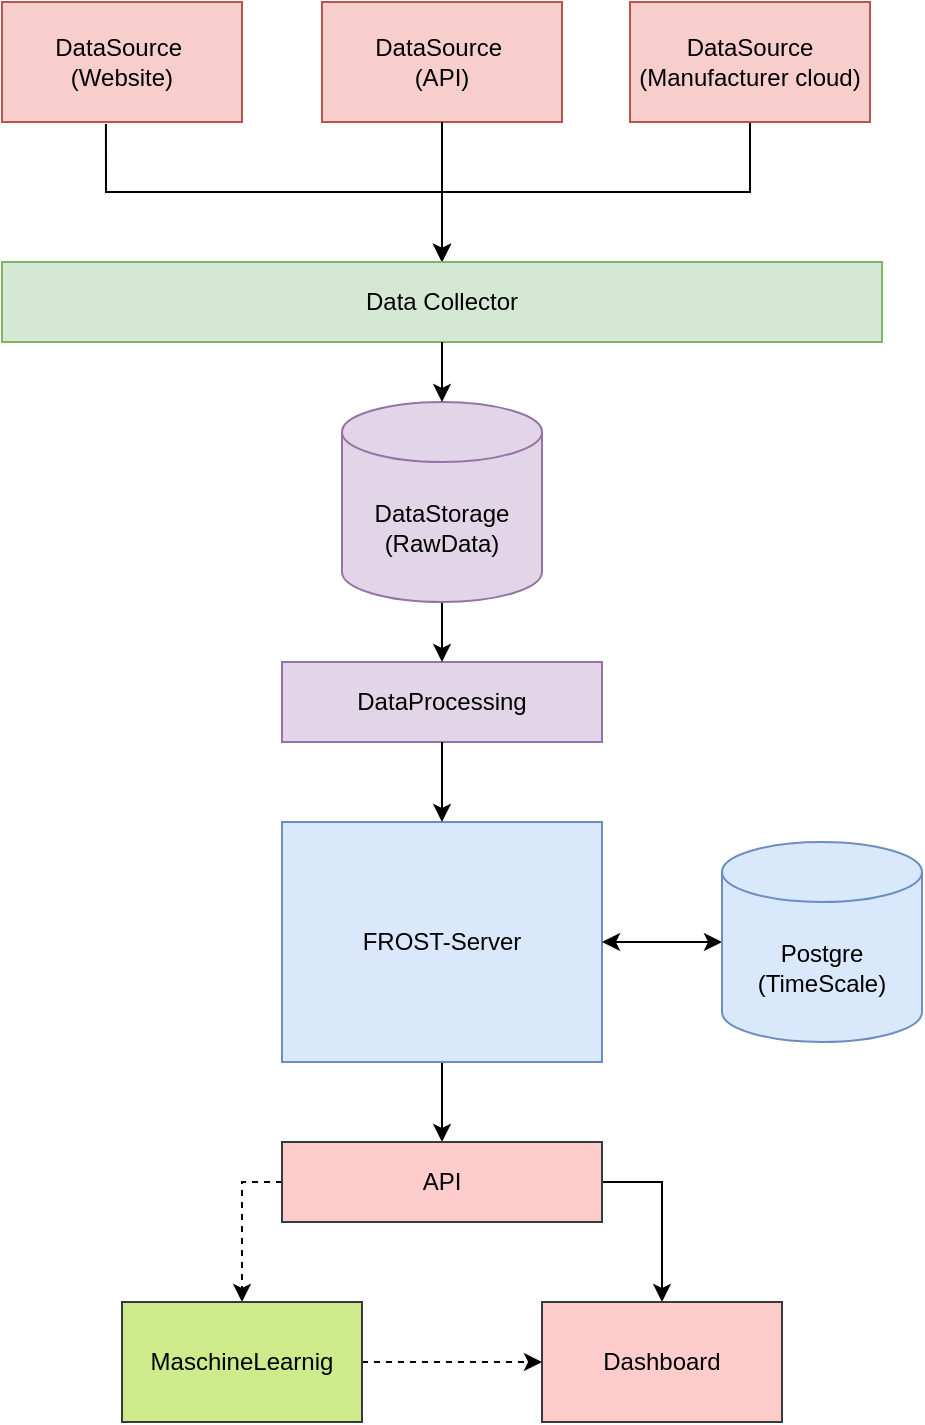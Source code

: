 <mxfile version="24.7.6">
  <diagram name="Seite-1" id="648JwqbHt4ekxYwXeddu">
    <mxGraphModel dx="2074" dy="1104" grid="1" gridSize="10" guides="1" tooltips="1" connect="1" arrows="1" fold="1" page="1" pageScale="1" pageWidth="827" pageHeight="1169" math="0" shadow="0">
      <root>
        <mxCell id="0" />
        <mxCell id="1" parent="0" />
        <mxCell id="SG_8wOSAw9EmdWuPO4M6-6" value="" style="edgeStyle=orthogonalEdgeStyle;rounded=0;orthogonalLoop=1;jettySize=auto;html=1;exitX=1;exitY=0.5;exitDx=0;exitDy=0;" parent="1" source="xnpHkOQAktrd7VgVZpk6-2" target="SG_8wOSAw9EmdWuPO4M6-5" edge="1">
          <mxGeometry relative="1" as="geometry">
            <mxPoint x="470" y="710" as="sourcePoint" />
          </mxGeometry>
        </mxCell>
        <mxCell id="SG_8wOSAw9EmdWuPO4M6-8" style="edgeStyle=orthogonalEdgeStyle;rounded=0;orthogonalLoop=1;jettySize=auto;html=1;exitX=0;exitY=0.5;exitDx=0;exitDy=0;entryX=0.5;entryY=0;entryDx=0;entryDy=0;dashed=1;" parent="1" source="xnpHkOQAktrd7VgVZpk6-2" target="SG_8wOSAw9EmdWuPO4M6-7" edge="1">
          <mxGeometry relative="1" as="geometry" />
        </mxCell>
        <mxCell id="xnpHkOQAktrd7VgVZpk6-3" style="edgeStyle=orthogonalEdgeStyle;rounded=0;orthogonalLoop=1;jettySize=auto;html=1;entryX=0.5;entryY=0;entryDx=0;entryDy=0;exitX=0.5;exitY=1;exitDx=0;exitDy=0;" edge="1" parent="1" source="SG_8wOSAw9EmdWuPO4M6-1" target="xnpHkOQAktrd7VgVZpk6-2">
          <mxGeometry relative="1" as="geometry">
            <Array as="points">
              <mxPoint x="260" y="560" />
              <mxPoint x="260" y="560" />
            </Array>
          </mxGeometry>
        </mxCell>
        <mxCell id="SG_8wOSAw9EmdWuPO4M6-1" value="FROST-Server" style="rounded=0;whiteSpace=wrap;html=1;fillColor=#dae8fc;strokeColor=#6c8ebf;" parent="1" vertex="1">
          <mxGeometry x="180" y="440" width="160" height="120" as="geometry" />
        </mxCell>
        <mxCell id="SG_8wOSAw9EmdWuPO4M6-11" style="edgeStyle=orthogonalEdgeStyle;rounded=0;orthogonalLoop=1;jettySize=auto;html=1;exitX=0.5;exitY=1;exitDx=0;exitDy=0;entryX=0.5;entryY=0;entryDx=0;entryDy=0;" parent="1" source="SG_8wOSAw9EmdWuPO4M6-2" target="SG_8wOSAw9EmdWuPO4M6-22" edge="1">
          <mxGeometry relative="1" as="geometry" />
        </mxCell>
        <mxCell id="SG_8wOSAw9EmdWuPO4M6-2" value="DataSource (Manufacturer cloud)" style="rounded=0;whiteSpace=wrap;html=1;fillColor=#f8cecc;strokeColor=#b85450;" parent="1" vertex="1">
          <mxGeometry x="354" y="30" width="120" height="60" as="geometry" />
        </mxCell>
        <mxCell id="SG_8wOSAw9EmdWuPO4M6-3" value="DataSource&amp;nbsp;&lt;div&gt;(API)&lt;/div&gt;" style="rounded=0;whiteSpace=wrap;html=1;fillColor=#f8cecc;strokeColor=#b85450;" parent="1" vertex="1">
          <mxGeometry x="200" y="30" width="120" height="60" as="geometry" />
        </mxCell>
        <mxCell id="SG_8wOSAw9EmdWuPO4M6-20" style="edgeStyle=orthogonalEdgeStyle;rounded=0;orthogonalLoop=1;jettySize=auto;html=1;exitX=0.433;exitY=1.017;exitDx=0;exitDy=0;entryX=0.5;entryY=0;entryDx=0;entryDy=0;exitPerimeter=0;" parent="1" source="SG_8wOSAw9EmdWuPO4M6-4" target="SG_8wOSAw9EmdWuPO4M6-22" edge="1">
          <mxGeometry relative="1" as="geometry">
            <mxPoint x="180" y="170" as="targetPoint" />
          </mxGeometry>
        </mxCell>
        <mxCell id="SG_8wOSAw9EmdWuPO4M6-4" value="DataSource&amp;nbsp;&lt;div&gt;(Website)&lt;/div&gt;" style="rounded=0;whiteSpace=wrap;html=1;fillColor=#f8cecc;strokeColor=#b85450;" parent="1" vertex="1">
          <mxGeometry x="40" y="30" width="120" height="60" as="geometry" />
        </mxCell>
        <mxCell id="SG_8wOSAw9EmdWuPO4M6-5" value="Dashboard" style="rounded=0;whiteSpace=wrap;html=1;fillColor=#ffcccc;strokeColor=#36393d;" parent="1" vertex="1">
          <mxGeometry x="310" y="680" width="120" height="60" as="geometry" />
        </mxCell>
        <mxCell id="SG_8wOSAw9EmdWuPO4M6-9" value="" style="edgeStyle=orthogonalEdgeStyle;rounded=0;orthogonalLoop=1;jettySize=auto;html=1;dashed=1;" parent="1" source="SG_8wOSAw9EmdWuPO4M6-7" target="SG_8wOSAw9EmdWuPO4M6-5" edge="1">
          <mxGeometry relative="1" as="geometry">
            <Array as="points">
              <mxPoint x="270" y="710" />
              <mxPoint x="270" y="710" />
            </Array>
          </mxGeometry>
        </mxCell>
        <mxCell id="SG_8wOSAw9EmdWuPO4M6-7" value="MaschineLearnig" style="rounded=0;whiteSpace=wrap;html=1;fillColor=#cdeb8b;strokeColor=#36393d;" parent="1" vertex="1">
          <mxGeometry x="100" y="680" width="120" height="60" as="geometry" />
        </mxCell>
        <mxCell id="SG_8wOSAw9EmdWuPO4M6-10" value="DataProcessing" style="rounded=0;whiteSpace=wrap;html=1;fillColor=#e1d5e7;strokeColor=#9673a6;" parent="1" vertex="1">
          <mxGeometry x="180" y="360" width="160" height="40" as="geometry" />
        </mxCell>
        <mxCell id="SG_8wOSAw9EmdWuPO4M6-14" style="edgeStyle=orthogonalEdgeStyle;rounded=0;orthogonalLoop=1;jettySize=auto;html=1;exitX=0.5;exitY=1;exitDx=0;exitDy=0;entryX=0.5;entryY=0;entryDx=0;entryDy=0;" parent="1" source="SG_8wOSAw9EmdWuPO4M6-10" target="SG_8wOSAw9EmdWuPO4M6-1" edge="1">
          <mxGeometry relative="1" as="geometry" />
        </mxCell>
        <mxCell id="SG_8wOSAw9EmdWuPO4M6-17" style="edgeStyle=orthogonalEdgeStyle;rounded=0;orthogonalLoop=1;jettySize=auto;html=1;exitX=0;exitY=0.5;exitDx=0;exitDy=0;exitPerimeter=0;startArrow=classic;startFill=1;" parent="1" source="SG_8wOSAw9EmdWuPO4M6-15" target="SG_8wOSAw9EmdWuPO4M6-1" edge="1">
          <mxGeometry relative="1" as="geometry" />
        </mxCell>
        <mxCell id="SG_8wOSAw9EmdWuPO4M6-15" value="Postgre (TimeScale)" style="shape=cylinder3;whiteSpace=wrap;html=1;boundedLbl=1;backgroundOutline=1;size=15;fillColor=#dae8fc;strokeColor=#6c8ebf;" parent="1" vertex="1">
          <mxGeometry x="400" y="450" width="100" height="100" as="geometry" />
        </mxCell>
        <mxCell id="SG_8wOSAw9EmdWuPO4M6-21" style="edgeStyle=orthogonalEdgeStyle;rounded=0;orthogonalLoop=1;jettySize=auto;html=1;exitX=0.5;exitY=1;exitDx=0;exitDy=0;exitPerimeter=0;entryX=0.5;entryY=0;entryDx=0;entryDy=0;" parent="1" source="SG_8wOSAw9EmdWuPO4M6-18" target="SG_8wOSAw9EmdWuPO4M6-10" edge="1">
          <mxGeometry relative="1" as="geometry" />
        </mxCell>
        <mxCell id="SG_8wOSAw9EmdWuPO4M6-18" value="DataStorage (RawData)" style="shape=cylinder3;whiteSpace=wrap;html=1;boundedLbl=1;backgroundOutline=1;size=15;fillColor=#e1d5e7;strokeColor=#9673a6;" parent="1" vertex="1">
          <mxGeometry x="210" y="230" width="100" height="100" as="geometry" />
        </mxCell>
        <mxCell id="SG_8wOSAw9EmdWuPO4M6-19" style="edgeStyle=orthogonalEdgeStyle;rounded=0;orthogonalLoop=1;jettySize=auto;html=1;exitX=0.5;exitY=1;exitDx=0;exitDy=0;entryX=0.5;entryY=0;entryDx=0;entryDy=0;" parent="1" source="SG_8wOSAw9EmdWuPO4M6-3" target="SG_8wOSAw9EmdWuPO4M6-22" edge="1">
          <mxGeometry relative="1" as="geometry" />
        </mxCell>
        <mxCell id="SG_8wOSAw9EmdWuPO4M6-22" value="Data Collector" style="rounded=0;whiteSpace=wrap;html=1;fillColor=#d5e8d4;strokeColor=#82b366;" parent="1" vertex="1">
          <mxGeometry x="40" y="160" width="440" height="40" as="geometry" />
        </mxCell>
        <mxCell id="SG_8wOSAw9EmdWuPO4M6-23" style="edgeStyle=orthogonalEdgeStyle;rounded=0;orthogonalLoop=1;jettySize=auto;html=1;exitX=0.5;exitY=1;exitDx=0;exitDy=0;" parent="1" source="SG_8wOSAw9EmdWuPO4M6-22" target="SG_8wOSAw9EmdWuPO4M6-18" edge="1">
          <mxGeometry relative="1" as="geometry" />
        </mxCell>
        <mxCell id="xnpHkOQAktrd7VgVZpk6-2" value="API" style="rounded=0;whiteSpace=wrap;html=1;fillColor=#ffcccc;strokeColor=#36393d;" vertex="1" parent="1">
          <mxGeometry x="180" y="600" width="160" height="40" as="geometry" />
        </mxCell>
      </root>
    </mxGraphModel>
  </diagram>
</mxfile>

